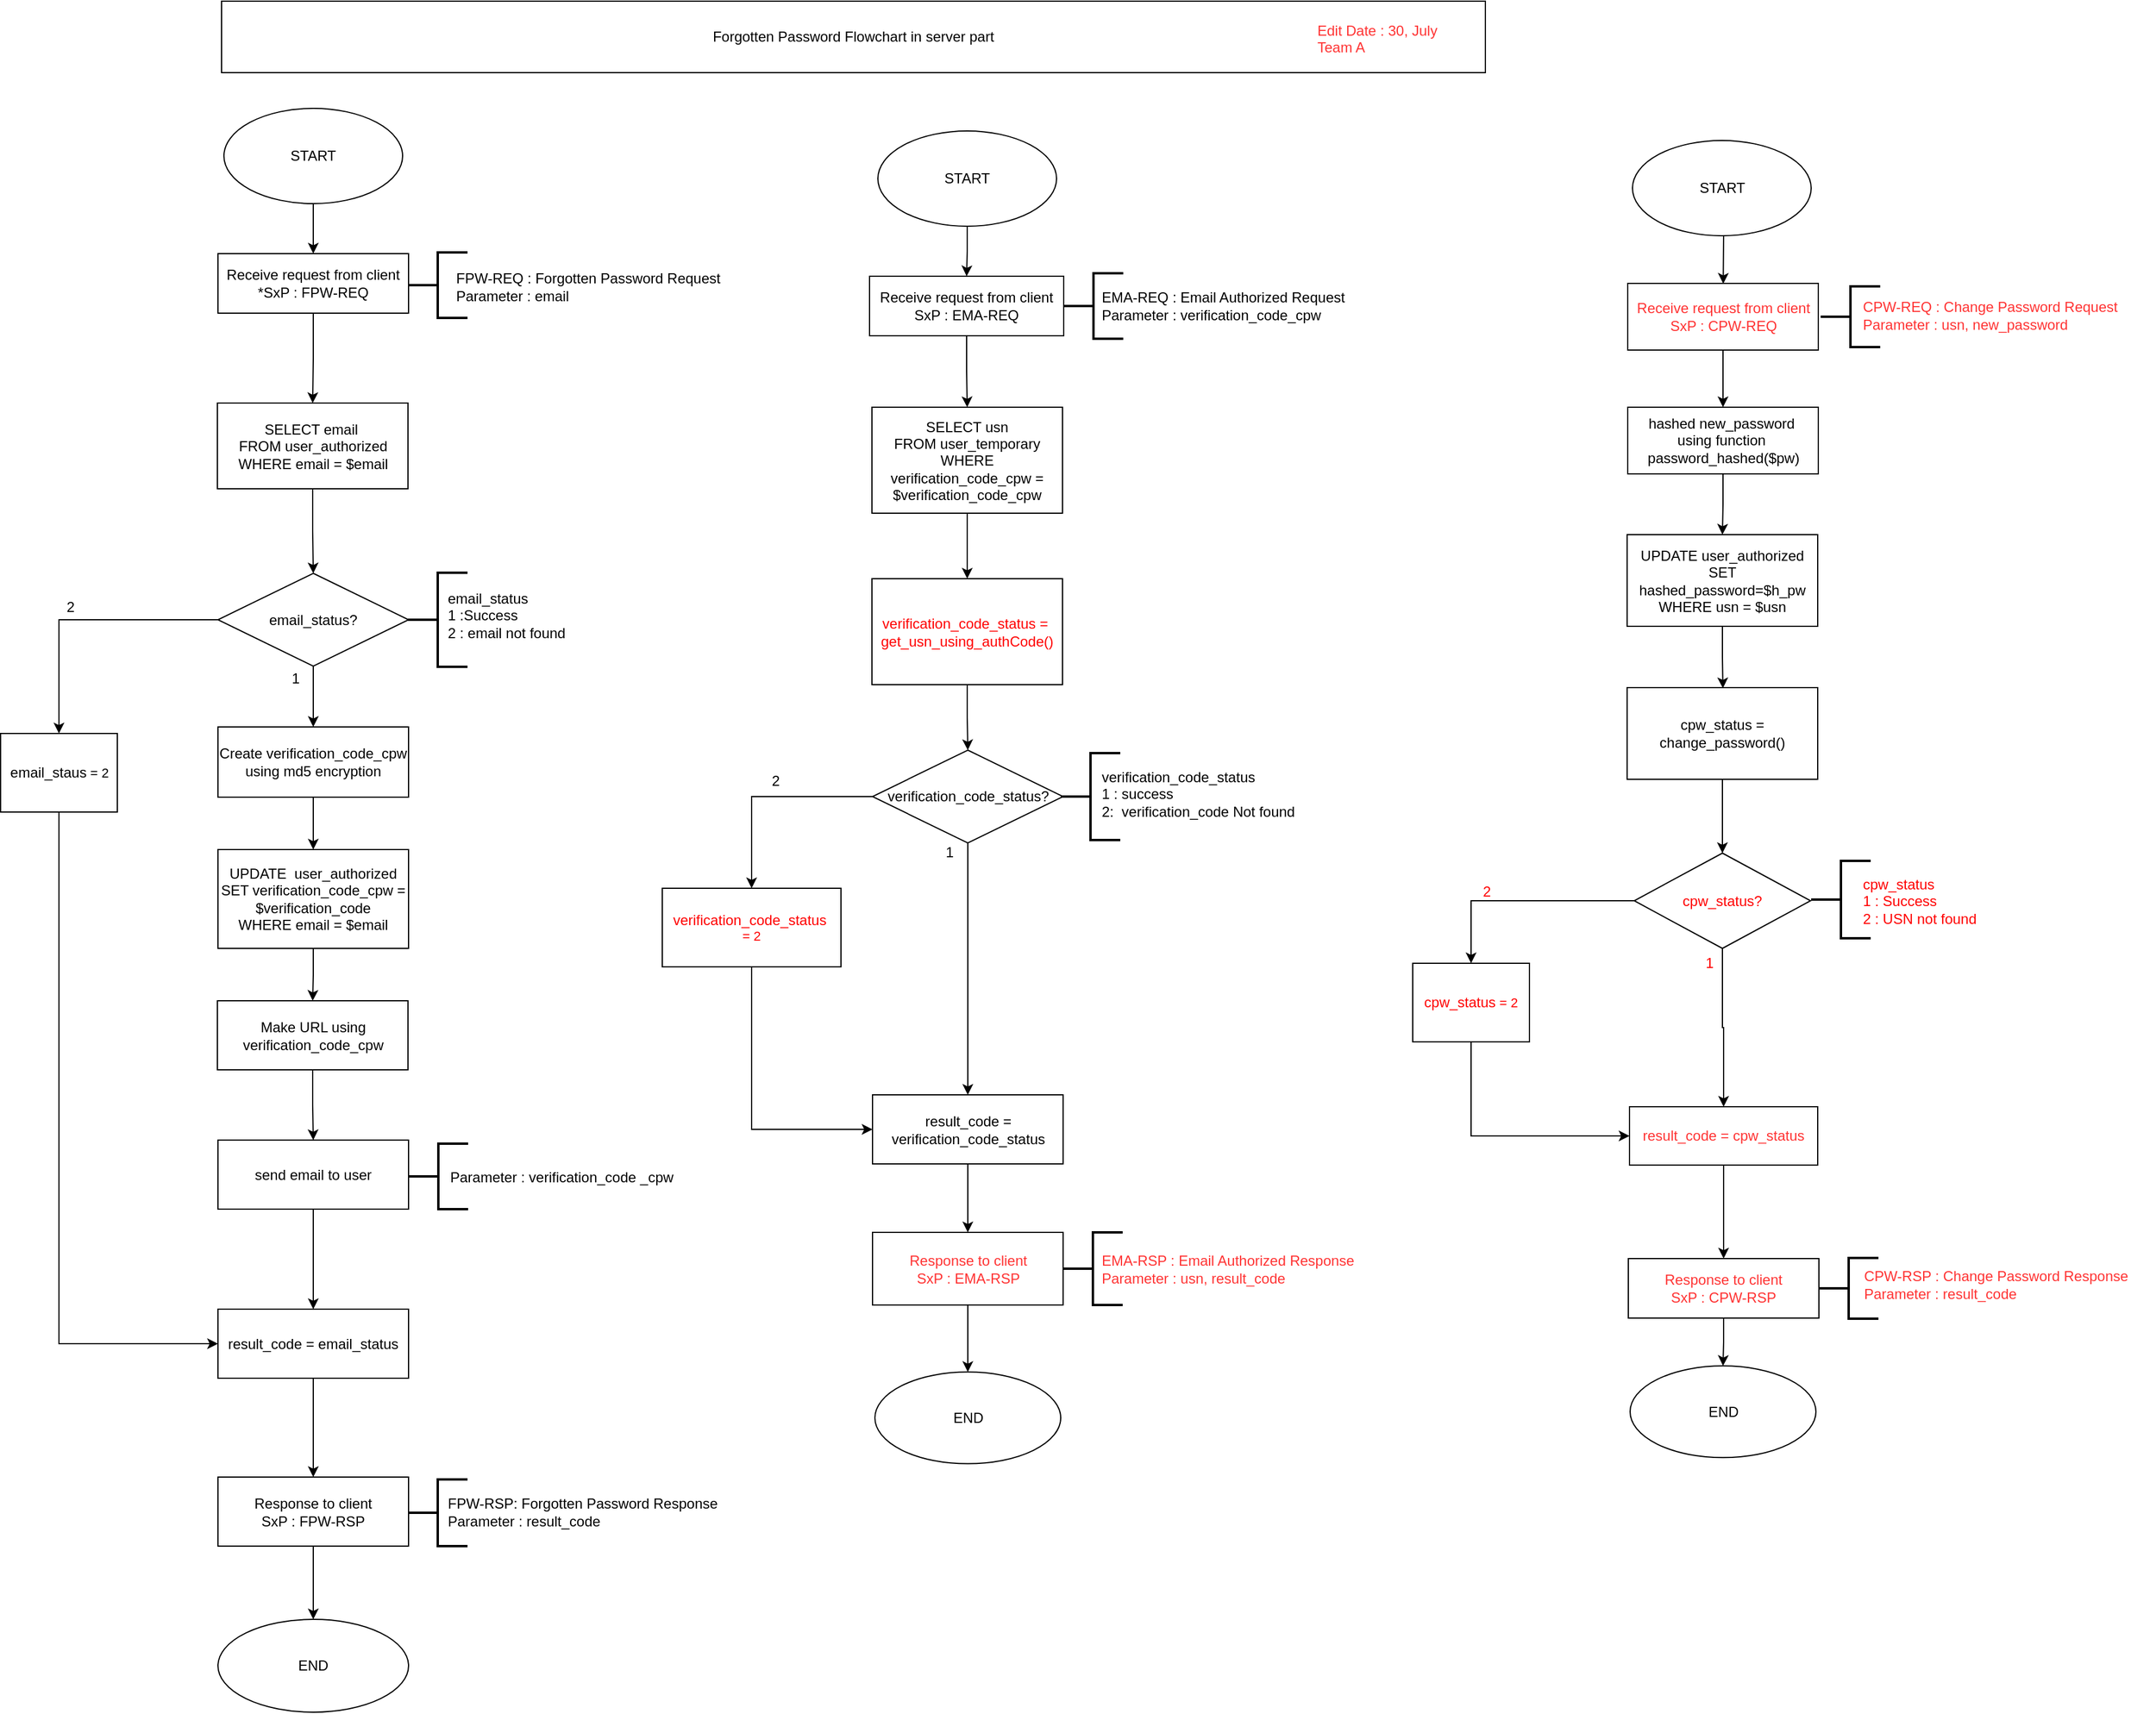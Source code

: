 <mxfile version="11.0.9" type="google"><diagram id="ZWwTRnAku9WoKREd-9b9" name="Page-1"><mxGraphModel dx="1248" dy="708" grid="1" gridSize="10" guides="1" tooltips="1" connect="1" arrows="1" fold="1" page="1" pageScale="1" pageWidth="827" pageHeight="1169" math="0" shadow="0"><root><mxCell id="0"/><mxCell id="1" parent="0"/><mxCell id="Rksa87SdSxiIuaRKe1sX-26" value="" style="edgeStyle=orthogonalEdgeStyle;rounded=0;orthogonalLoop=1;jettySize=auto;html=1;fontColor=#000000;" parent="1" source="RDQzpAea5SJsLIDC-yIP-2" target="Rksa87SdSxiIuaRKe1sX-6" edge="1"><mxGeometry relative="1" as="geometry"/></mxCell><mxCell id="RDQzpAea5SJsLIDC-yIP-2" value="START" style="ellipse;whiteSpace=wrap;html=1;fontColor=#000000;" parent="1" vertex="1"><mxGeometry x="202" y="110" width="150" height="80" as="geometry"/></mxCell><mxCell id="Rksa87SdSxiIuaRKe1sX-28" style="edgeStyle=orthogonalEdgeStyle;rounded=0;orthogonalLoop=1;jettySize=auto;html=1;entryX=0.5;entryY=0;entryDx=0;entryDy=0;fontColor=#000000;" parent="1" source="RDQzpAea5SJsLIDC-yIP-4" target="RDQzpAea5SJsLIDC-yIP-10" edge="1"><mxGeometry relative="1" as="geometry"/></mxCell><mxCell id="RDQzpAea5SJsLIDC-yIP-4" value="Create verification_code_cpw&lt;br&gt;using md5 encryption" style="rounded=0;whiteSpace=wrap;html=1;fontColor=#000000;" parent="1" vertex="1"><mxGeometry x="197" y="629.5" width="160" height="59" as="geometry"/></mxCell><mxCell id="RDQzpAea5SJsLIDC-yIP-6" value="Forgotten Password Flowchart in server part" style="rounded=0;whiteSpace=wrap;html=1;" parent="1" vertex="1"><mxGeometry x="200" y="20" width="1061" height="60" as="geometry"/></mxCell><mxCell id="Rksa87SdSxiIuaRKe1sX-58" style="edgeStyle=orthogonalEdgeStyle;rounded=0;orthogonalLoop=1;jettySize=auto;html=1;entryX=0.5;entryY=0;entryDx=0;entryDy=0;fontColor=#000000;" parent="1" source="RDQzpAea5SJsLIDC-yIP-10" target="RDQzpAea5SJsLIDC-yIP-12" edge="1"><mxGeometry relative="1" as="geometry"><mxPoint x="277.5" y="849.5" as="targetPoint"/></mxGeometry></mxCell><mxCell id="RDQzpAea5SJsLIDC-yIP-10" value="UPDATE&amp;nbsp; user_authorized&lt;br&gt;SET verification_code_cpw = $verification_code&lt;br&gt;WHERE email = $email" style="rounded=0;whiteSpace=wrap;html=1;fontColor=#000000;" parent="1" vertex="1"><mxGeometry x="197" y="732.5" width="160" height="83" as="geometry"/></mxCell><mxCell id="Rksa87SdSxiIuaRKe1sX-30" value="" style="edgeStyle=orthogonalEdgeStyle;rounded=0;orthogonalLoop=1;jettySize=auto;html=1;fontColor=#000000;" parent="1" source="RDQzpAea5SJsLIDC-yIP-12" target="RDQzpAea5SJsLIDC-yIP-25" edge="1"><mxGeometry relative="1" as="geometry"/></mxCell><mxCell id="RDQzpAea5SJsLIDC-yIP-12" value="Make URL using&lt;br&gt;verification_code_cpw" style="rounded=0;whiteSpace=wrap;html=1;fontColor=#000000;" parent="1" vertex="1"><mxGeometry x="196.5" y="859.5" width="160" height="58" as="geometry"/></mxCell><mxCell id="Rksa87SdSxiIuaRKe1sX-61" style="edgeStyle=orthogonalEdgeStyle;rounded=0;orthogonalLoop=1;jettySize=auto;html=1;entryX=0.5;entryY=0;entryDx=0;entryDy=0;fontColor=#000000;" parent="1" source="RDQzpAea5SJsLIDC-yIP-16" target="RDQzpAea5SJsLIDC-yIP-4" edge="1"><mxGeometry relative="1" as="geometry"/></mxCell><mxCell id="sTExIkoCi-V0KqLee53k-9" style="edgeStyle=orthogonalEdgeStyle;rounded=0;orthogonalLoop=1;jettySize=auto;html=1;entryX=0.5;entryY=0;entryDx=0;entryDy=0;fontColor=#000000;" parent="1" source="RDQzpAea5SJsLIDC-yIP-16" target="sTExIkoCi-V0KqLee53k-7" edge="1"><mxGeometry relative="1" as="geometry"/></mxCell><mxCell id="RDQzpAea5SJsLIDC-yIP-16" value="&lt;span style=&quot;white-space: normal&quot;&gt;&lt;font&gt;email_status?&lt;/font&gt;&lt;/span&gt;" style="rhombus;whiteSpace=wrap;html=1;fontColor=#000000;" parent="1" vertex="1"><mxGeometry x="197" y="500.5" width="160" height="78" as="geometry"/></mxCell><mxCell id="sTExIkoCi-V0KqLee53k-19" style="edgeStyle=orthogonalEdgeStyle;rounded=0;orthogonalLoop=1;jettySize=auto;html=1;fontColor=#000000;" parent="1" source="RDQzpAea5SJsLIDC-yIP-25" target="sTExIkoCi-V0KqLee53k-16" edge="1"><mxGeometry relative="1" as="geometry"/></mxCell><mxCell id="RDQzpAea5SJsLIDC-yIP-25" value="send email to user" style="rounded=0;whiteSpace=wrap;html=1;fontColor=#000000;" parent="1" vertex="1"><mxGeometry x="197" y="976.5" width="160" height="58" as="geometry"/></mxCell><mxCell id="RDQzpAea5SJsLIDC-yIP-28" value="END" style="ellipse;whiteSpace=wrap;html=1;fontColor=#000000;" parent="1" vertex="1"><mxGeometry x="197" y="1379" width="160" height="78" as="geometry"/></mxCell><mxCell id="sTExIkoCi-V0KqLee53k-34" style="edgeStyle=orthogonalEdgeStyle;rounded=0;orthogonalLoop=1;jettySize=auto;html=1;entryX=0.5;entryY=0;entryDx=0;entryDy=0;fontColor=#FF0000;" parent="1" source="RDQzpAea5SJsLIDC-yIP-35" target="sTExIkoCi-V0KqLee53k-33" edge="1"><mxGeometry relative="1" as="geometry"/></mxCell><mxCell id="Ohrr6u3NnMaAs7InI-c--9" style="edgeStyle=orthogonalEdgeStyle;rounded=0;orthogonalLoop=1;jettySize=auto;html=1;entryX=0.5;entryY=0;entryDx=0;entryDy=0;fontColor=#FF0000;" parent="1" source="RDQzpAea5SJsLIDC-yIP-35" target="sTExIkoCi-V0KqLee53k-36" edge="1"><mxGeometry relative="1" as="geometry"/></mxCell><mxCell id="RDQzpAea5SJsLIDC-yIP-35" value="&lt;font&gt;verification_code_status?&lt;/font&gt;" style="rhombus;whiteSpace=wrap;html=1;fontColor=#000000;" parent="1" vertex="1"><mxGeometry x="746.5" y="649" width="160" height="78" as="geometry"/></mxCell><mxCell id="RDQzpAea5SJsLIDC-yIP-39" value="1" style="text;html=1;resizable=0;points=[];autosize=1;align=left;verticalAlign=top;spacingTop=-4;fontColor=#000000;" parent="1" vertex="1"><mxGeometry x="257" y="578.5" width="20" height="20" as="geometry"/></mxCell><mxCell id="RDQzpAea5SJsLIDC-yIP-42" value="1" style="text;html=1;resizable=0;points=[];autosize=1;align=left;verticalAlign=top;spacingTop=-4;fontColor=#000000;" parent="1" vertex="1"><mxGeometry x="805.5" y="725" width="20" height="20" as="geometry"/></mxCell><mxCell id="Ko38mM7bx8c7xYQ8o_rZ-8" value="" style="edgeStyle=orthogonalEdgeStyle;rounded=0;orthogonalLoop=1;jettySize=auto;html=1;fontColor=#000000;entryX=0.5;entryY=0;entryDx=0;entryDy=0;" parent="1" source="Rksa87SdSxiIuaRKe1sX-6" target="A1RaCUTM7Ufc54yOiRMy-6" edge="1"><mxGeometry relative="1" as="geometry"><mxPoint x="40" y="449" as="targetPoint"/></mxGeometry></mxCell><mxCell id="Rksa87SdSxiIuaRKe1sX-6" value="Receive request from client&lt;br&gt;*SxP : FPW-REQ" style="rounded=0;whiteSpace=wrap;html=1;fontColor=#000000;" parent="1" vertex="1"><mxGeometry x="197" y="232" width="160" height="50" as="geometry"/></mxCell><mxCell id="sTExIkoCi-V0KqLee53k-28" style="edgeStyle=orthogonalEdgeStyle;rounded=0;orthogonalLoop=1;jettySize=auto;html=1;entryX=0.5;entryY=0;entryDx=0;entryDy=0;fontColor=#000000;" parent="1" source="Rksa87SdSxiIuaRKe1sX-33" target="A1RaCUTM7Ufc54yOiRMy-29" edge="1"><mxGeometry relative="1" as="geometry"/></mxCell><mxCell id="Rksa87SdSxiIuaRKe1sX-33" value="&lt;span&gt;Receive request from client&lt;/span&gt;&lt;br&gt;SxP : EMA-REQ" style="rounded=0;whiteSpace=wrap;html=1;fontColor=#000000;" parent="1" vertex="1"><mxGeometry x="744" y="251" width="163" height="50" as="geometry"/></mxCell><mxCell id="Rksa87SdSxiIuaRKe1sX-42" value="END" style="ellipse;whiteSpace=wrap;html=1;" parent="1" vertex="1"><mxGeometry x="748.5" y="1171.3" width="156" height="77" as="geometry"/></mxCell><mxCell id="Rksa87SdSxiIuaRKe1sX-71" value="" style="strokeWidth=2;html=1;shape=mxgraph.flowchart.annotation_2;align=left;pointerEvents=1;rotation=-180;direction=west;fontColor=#000000;" parent="1" vertex="1"><mxGeometry x="356.5" y="231" width="50" height="55" as="geometry"/></mxCell><mxCell id="Rksa87SdSxiIuaRKe1sX-76" value="FPW-REQ : Forgotten Password Request&lt;br&gt;Parameter : email&amp;nbsp;" style="text;html=1;strokeColor=none;fillColor=none;align=left;verticalAlign=middle;whiteSpace=wrap;rounded=0;fontColor=#000000;" parent="1" vertex="1"><mxGeometry x="394.5" y="250" width="227" height="20" as="geometry"/></mxCell><mxCell id="Rksa87SdSxiIuaRKe1sX-79" value="" style="strokeWidth=2;html=1;shape=mxgraph.flowchart.annotation_2;align=left;pointerEvents=1;rotation=0;fontColor=#000000;" parent="1" vertex="1"><mxGeometry x="907" y="248.5" width="50" height="55" as="geometry"/></mxCell><mxCell id="Rksa87SdSxiIuaRKe1sX-80" value="EMA-REQ : Email Authorized Request&lt;br&gt;Parameter :&amp;nbsp;&lt;span style=&quot;text-align: center&quot;&gt;verification_code_cpw&lt;/span&gt;" style="text;html=1;strokeColor=none;fillColor=none;align=left;verticalAlign=middle;whiteSpace=wrap;rounded=0;fontColor=#000000;" parent="1" vertex="1"><mxGeometry x="937" y="266" width="210" height="20" as="geometry"/></mxCell><mxCell id="Rksa87SdSxiIuaRKe1sX-94" style="edgeStyle=orthogonalEdgeStyle;rounded=0;orthogonalLoop=1;jettySize=auto;html=1;entryX=0.5;entryY=0;entryDx=0;entryDy=0;fontColor=#000000;" parent="1" source="Rksa87SdSxiIuaRKe1sX-89" target="RDQzpAea5SJsLIDC-yIP-28" edge="1"><mxGeometry relative="1" as="geometry"/></mxCell><mxCell id="Rksa87SdSxiIuaRKe1sX-89" value="&lt;span style=&quot;&quot;&gt;Response to client&lt;/span&gt;&lt;br style=&quot;&quot;&gt;&lt;span style=&quot;&quot;&gt;SxP : FPW-RSP&lt;/span&gt;" style="rounded=0;whiteSpace=wrap;html=1;fontColor=#000000;" parent="1" vertex="1"><mxGeometry x="197" y="1259.5" width="160" height="58" as="geometry"/></mxCell><mxCell id="Rksa87SdSxiIuaRKe1sX-95" value="" style="strokeWidth=2;html=1;shape=mxgraph.flowchart.annotation_2;align=left;pointerEvents=1;rotation=-180;direction=west;fontColor=#000000;" parent="1" vertex="1"><mxGeometry x="357" y="979.5" width="50" height="55" as="geometry"/></mxCell><mxCell id="Rksa87SdSxiIuaRKe1sX-96" value="" style="strokeWidth=2;html=1;shape=mxgraph.flowchart.annotation_2;align=left;pointerEvents=1;rotation=-180;direction=west;fontColor=#000000;" parent="1" vertex="1"><mxGeometry x="356.5" y="1261.5" width="50" height="56" as="geometry"/></mxCell><mxCell id="Rksa87SdSxiIuaRKe1sX-97" value="Parameter : verification_code _cpw" style="text;html=1;strokeColor=none;fillColor=none;align=left;verticalAlign=middle;whiteSpace=wrap;rounded=0;fontColor=#000000;" parent="1" vertex="1"><mxGeometry x="390" y="997.5" width="207" height="20" as="geometry"/></mxCell><mxCell id="Rksa87SdSxiIuaRKe1sX-98" value="&lt;span style=&quot;&quot;&gt;FPW-RSP: Forgotten Password Response&lt;br&gt;&lt;/span&gt;Parameter : result_code" style="text;html=1;strokeColor=none;fillColor=none;align=left;verticalAlign=middle;whiteSpace=wrap;rounded=0;fontColor=#000000;" parent="1" vertex="1"><mxGeometry x="388" y="1248.5" width="247" height="80" as="geometry"/></mxCell><mxCell id="Rksa87SdSxiIuaRKe1sX-109" value="" style="edgeStyle=orthogonalEdgeStyle;rounded=0;orthogonalLoop=1;jettySize=auto;html=1;entryX=0.5;entryY=0;entryDx=0;entryDy=0;" parent="1" edge="1"><mxGeometry relative="1" as="geometry"><mxPoint x="1460.667" y="257.333" as="targetPoint"/><mxPoint x="1461" y="210" as="sourcePoint"/><Array as="points"><mxPoint x="1461" y="217"/><mxPoint x="1461" y="217"/></Array></mxGeometry></mxCell><mxCell id="Rksa87SdSxiIuaRKe1sX-121" style="edgeStyle=orthogonalEdgeStyle;rounded=0;orthogonalLoop=1;jettySize=auto;html=1;entryX=0.5;entryY=0;entryDx=0;entryDy=0;" parent="1" source="Rksa87SdSxiIuaRKe1sX-122" target="Rksa87SdSxiIuaRKe1sX-123" edge="1"><mxGeometry relative="1" as="geometry"/></mxCell><mxCell id="Rksa87SdSxiIuaRKe1sX-122" value="Receive request from client&lt;br&gt;SxP : CPW-REQ" style="rounded=0;whiteSpace=wrap;html=1;fontColor=#FF3333;" parent="1" vertex="1"><mxGeometry x="1380.5" y="257" width="160" height="56" as="geometry"/></mxCell><mxCell id="xVlvlutxfPPWHdnZAZFX-2" value="" style="edgeStyle=orthogonalEdgeStyle;rounded=0;orthogonalLoop=1;jettySize=auto;html=1;" parent="1" source="Rksa87SdSxiIuaRKe1sX-123" target="xVlvlutxfPPWHdnZAZFX-1" edge="1"><mxGeometry relative="1" as="geometry"/></mxCell><mxCell id="Rksa87SdSxiIuaRKe1sX-123" value="hashed new_password&amp;nbsp;&lt;br&gt;using function&amp;nbsp;&lt;br&gt;password_hashed($pw)" style="whiteSpace=wrap;html=1;" parent="1" vertex="1"><mxGeometry x="1380.5" y="361" width="160" height="56" as="geometry"/></mxCell><mxCell id="Rksa87SdSxiIuaRKe1sX-124" value="" style="strokeWidth=2;html=1;shape=mxgraph.flowchart.annotation_2;align=left;pointerEvents=1;rotation=0;" parent="1" vertex="1"><mxGeometry x="1542.5" y="259.5" width="50" height="51" as="geometry"/></mxCell><mxCell id="Rksa87SdSxiIuaRKe1sX-125" value="CPW-REQ : Change Password Request&lt;br&gt;Parameter : usn, new_password" style="text;html=1;strokeColor=none;fillColor=none;align=left;verticalAlign=middle;whiteSpace=wrap;rounded=0;fontColor=#FF3333;" parent="1" vertex="1"><mxGeometry x="1576" y="274" width="246" height="20" as="geometry"/></mxCell><mxCell id="Rksa87SdSxiIuaRKe1sX-136" value="END" style="ellipse;whiteSpace=wrap;html=1;" parent="1" vertex="1"><mxGeometry x="1382.5" y="1166.167" width="156" height="77" as="geometry"/></mxCell><mxCell id="A1RaCUTM7Ufc54yOiRMy-36" value="" style="edgeStyle=orthogonalEdgeStyle;rounded=0;orthogonalLoop=1;jettySize=auto;html=1;" parent="1" source="xVlvlutxfPPWHdnZAZFX-1" edge="1"><mxGeometry relative="1" as="geometry"><mxPoint x="1460.412" y="597" as="targetPoint"/></mxGeometry></mxCell><mxCell id="xVlvlutxfPPWHdnZAZFX-1" value="UPDATE user_authorized&lt;br&gt;SET hashed_password=$h_pw&lt;br&gt;WHERE usn = $usn" style="whiteSpace=wrap;html=1;" parent="1" vertex="1"><mxGeometry x="1380" y="468" width="160" height="77" as="geometry"/></mxCell><mxCell id="Ko38mM7bx8c7xYQ8o_rZ-6" value="" style="edgeStyle=orthogonalEdgeStyle;rounded=0;orthogonalLoop=1;jettySize=auto;html=1;fontColor=#000000;" parent="1" source="Ko38mM7bx8c7xYQ8o_rZ-1" target="Rksa87SdSxiIuaRKe1sX-33" edge="1"><mxGeometry relative="1" as="geometry"/></mxCell><mxCell id="Ko38mM7bx8c7xYQ8o_rZ-1" value="START" style="ellipse;whiteSpace=wrap;html=1;" parent="1" vertex="1"><mxGeometry x="751" y="129" width="150" height="80" as="geometry"/></mxCell><mxCell id="Ko38mM7bx8c7xYQ8o_rZ-5" value="START" style="ellipse;whiteSpace=wrap;html=1;" parent="1" vertex="1"><mxGeometry x="1384.5" y="137" width="150" height="80" as="geometry"/></mxCell><mxCell id="Ko38mM7bx8c7xYQ8o_rZ-20" value="" style="edgeStyle=orthogonalEdgeStyle;rounded=0;orthogonalLoop=1;jettySize=auto;html=1;fontColor=#FF3333;" parent="1" source="Ko38mM7bx8c7xYQ8o_rZ-11" target="Rksa87SdSxiIuaRKe1sX-42" edge="1"><mxGeometry relative="1" as="geometry"/></mxCell><mxCell id="Ko38mM7bx8c7xYQ8o_rZ-11" value="&lt;span style=&quot;color: rgb(255 , 51 , 51)&quot;&gt;Response to client&lt;/span&gt;&lt;br style=&quot;color: rgb(255 , 51 , 51)&quot;&gt;&lt;span style=&quot;color: rgb(255 , 51 , 51)&quot;&gt;SxP : EMA-RSP&lt;/span&gt;" style="rounded=0;whiteSpace=wrap;html=1;" parent="1" vertex="1"><mxGeometry x="746.5" y="1054" width="160" height="61" as="geometry"/></mxCell><mxCell id="Ko38mM7bx8c7xYQ8o_rZ-17" value="" style="strokeWidth=2;html=1;shape=mxgraph.flowchart.annotation_2;align=left;pointerEvents=1;rotation=0;" parent="1" vertex="1"><mxGeometry x="906.5" y="1054" width="50" height="61" as="geometry"/></mxCell><mxCell id="Ko38mM7bx8c7xYQ8o_rZ-18" value="EMA-RSP : Email Authorized Response&lt;br&gt;Parameter : usn, result_code" style="text;html=1;strokeColor=none;fillColor=none;align=left;verticalAlign=middle;whiteSpace=wrap;rounded=0;fontColor=#FF3333;" parent="1" vertex="1"><mxGeometry x="937" y="1038.5" width="223" height="93" as="geometry"/></mxCell><mxCell id="Ko38mM7bx8c7xYQ8o_rZ-28" value="" style="edgeStyle=orthogonalEdgeStyle;rounded=0;orthogonalLoop=1;jettySize=auto;html=1;fontColor=#FF3333;" parent="1" source="Ko38mM7bx8c7xYQ8o_rZ-25" target="Rksa87SdSxiIuaRKe1sX-136" edge="1"><mxGeometry relative="1" as="geometry"/></mxCell><mxCell id="Ko38mM7bx8c7xYQ8o_rZ-25" value="&lt;span style=&quot;color: rgb(255 , 51 , 51)&quot;&gt;Response to client&lt;/span&gt;&lt;br style=&quot;color: rgb(255 , 51 , 51)&quot;&gt;&lt;span style=&quot;color: rgb(255 , 51 , 51)&quot;&gt;SxP : CPW-RSP&lt;/span&gt;" style="whiteSpace=wrap;html=1;" parent="1" vertex="1"><mxGeometry x="1381" y="1076" width="160" height="50" as="geometry"/></mxCell><mxCell id="Ko38mM7bx8c7xYQ8o_rZ-26" value="" style="strokeWidth=2;html=1;shape=mxgraph.flowchart.annotation_2;align=left;pointerEvents=1;rotation=0;" parent="1" vertex="1"><mxGeometry x="1534.5" y="742" width="50" height="65" as="geometry"/></mxCell><mxCell id="Ko38mM7bx8c7xYQ8o_rZ-27" value="&lt;span style=&quot;text-align: center;&quot;&gt;cpw_status&lt;/span&gt;&lt;br&gt;1 : Success&amp;nbsp;&lt;br&gt;2 : USN not found" style="text;html=1;strokeColor=none;fillColor=none;align=left;verticalAlign=middle;whiteSpace=wrap;rounded=0;fontColor=#FF0000;" parent="1" vertex="1"><mxGeometry x="1576" y="743" width="114" height="65" as="geometry"/></mxCell><mxCell id="qsnz6N3q0NNxAt2Mchue-1" value="Edit Date : 30, July&lt;br&gt;Team A" style="text;html=1;resizable=0;points=[];autosize=1;align=left;verticalAlign=top;spacingTop=-4;fontColor=#FF3333;" parent="1" vertex="1"><mxGeometry x="1118" y="35" width="120" height="30" as="geometry"/></mxCell><mxCell id="A1RaCUTM7Ufc54yOiRMy-9" value="" style="edgeStyle=orthogonalEdgeStyle;rounded=0;orthogonalLoop=1;jettySize=auto;html=1;exitX=0.5;exitY=1;exitDx=0;exitDy=0;fontColor=#000000;" parent="1" source="A1RaCUTM7Ufc54yOiRMy-6" target="RDQzpAea5SJsLIDC-yIP-16" edge="1"><mxGeometry relative="1" as="geometry"><mxPoint x="277" y="468.5" as="sourcePoint"/></mxGeometry></mxCell><mxCell id="A1RaCUTM7Ufc54yOiRMy-6" value="SELECT email&amp;nbsp;&lt;br&gt;FROM user_authorized&lt;br&gt;WHERE email = $email" style="rounded=0;whiteSpace=wrap;html=1;fontColor=#000000;" parent="1" vertex="1"><mxGeometry x="196.5" y="357.5" width="160" height="72" as="geometry"/></mxCell><mxCell id="A1RaCUTM7Ufc54yOiRMy-10" value="" style="strokeWidth=2;html=1;shape=mxgraph.flowchart.annotation_2;align=left;pointerEvents=1;rotation=-180;direction=west;fontColor=#000000;" parent="1" vertex="1"><mxGeometry x="356.5" y="500" width="50" height="79" as="geometry"/></mxCell><mxCell id="Ohrr6u3NnMaAs7InI-c--7" value="" style="edgeStyle=orthogonalEdgeStyle;rounded=0;orthogonalLoop=1;jettySize=auto;html=1;fontColor=#FF0000;" parent="1" source="A1RaCUTM7Ufc54yOiRMy-29" target="Ohrr6u3NnMaAs7InI-c--6" edge="1"><mxGeometry relative="1" as="geometry"/></mxCell><mxCell id="A1RaCUTM7Ufc54yOiRMy-29" value="SELECT usn&lt;br&gt;FROM user_temporary&lt;br&gt;WHERE verification_code_cpw =&lt;br&gt;$verification_code_cpw" style="rounded=0;whiteSpace=wrap;html=1;fontColor=#000000;" parent="1" vertex="1"><mxGeometry x="746" y="361" width="160" height="89" as="geometry"/></mxCell><mxCell id="A1RaCUTM7Ufc54yOiRMy-33" value="" style="strokeWidth=2;html=1;shape=mxgraph.flowchart.annotation_2;align=left;pointerEvents=1;rotation=0;fontColor=#000000;" parent="1" vertex="1"><mxGeometry x="904.5" y="651.5" width="50" height="73" as="geometry"/></mxCell><mxCell id="A1RaCUTM7Ufc54yOiRMy-34" value="&lt;font&gt;&lt;br&gt;&lt;/font&gt;" style="text;html=1;resizable=0;points=[];autosize=1;align=left;verticalAlign=top;spacingTop=-4;fontColor=#000000;" parent="1" vertex="1"><mxGeometry x="946" y="664.5" width="20" height="20" as="geometry"/></mxCell><mxCell id="sTExIkoCi-V0KqLee53k-15" style="edgeStyle=orthogonalEdgeStyle;rounded=0;orthogonalLoop=1;jettySize=auto;html=1;fontColor=#000000;entryX=0;entryY=0.5;entryDx=0;entryDy=0;exitX=0.5;exitY=1;exitDx=0;exitDy=0;" parent="1" source="sTExIkoCi-V0KqLee53k-7" target="sTExIkoCi-V0KqLee53k-16" edge="1"><mxGeometry relative="1" as="geometry"><mxPoint x="90" y="1111.3" as="targetPoint"/></mxGeometry></mxCell><mxCell id="sTExIkoCi-V0KqLee53k-7" value="&lt;span style=&quot;font-size: 12px&quot;&gt;email_staus&lt;/span&gt;&amp;nbsp;= 2" style="rounded=0;whiteSpace=wrap;html=1;fontColor=#000000;fontSize=11;" parent="1" vertex="1"><mxGeometry x="14.5" y="635" width="98" height="66" as="geometry"/></mxCell><mxCell id="sTExIkoCi-V0KqLee53k-8" value="&lt;font&gt;email_status&lt;br&gt;1 :Success&amp;nbsp;&lt;br&gt;2 : email not found&lt;/font&gt;" style="text;html=1;strokeColor=none;fillColor=none;align=left;verticalAlign=middle;whiteSpace=wrap;rounded=0;fontColor=#000000;" parent="1" vertex="1"><mxGeometry x="388" y="495.5" width="113" height="80" as="geometry"/></mxCell><mxCell id="sTExIkoCi-V0KqLee53k-13" value="2" style="text;html=1;resizable=0;points=[];autosize=1;align=left;verticalAlign=top;spacingTop=-4;fontColor=#000000;" parent="1" vertex="1"><mxGeometry x="68" y="518.5" width="20" height="20" as="geometry"/></mxCell><mxCell id="sTExIkoCi-V0KqLee53k-20" style="edgeStyle=orthogonalEdgeStyle;rounded=0;orthogonalLoop=1;jettySize=auto;html=1;entryX=0.5;entryY=0;entryDx=0;entryDy=0;fontColor=#000000;" parent="1" source="sTExIkoCi-V0KqLee53k-16" target="Rksa87SdSxiIuaRKe1sX-89" edge="1"><mxGeometry relative="1" as="geometry"/></mxCell><mxCell id="sTExIkoCi-V0KqLee53k-16" value="result_code = email_status" style="rounded=0;whiteSpace=wrap;html=1;fontColor=#000000;" parent="1" vertex="1"><mxGeometry x="197" y="1118.5" width="160" height="58" as="geometry"/></mxCell><mxCell id="sTExIkoCi-V0KqLee53k-39" style="edgeStyle=orthogonalEdgeStyle;rounded=0;orthogonalLoop=1;jettySize=auto;html=1;entryX=0;entryY=0.5;entryDx=0;entryDy=0;fontColor=#FF0000;exitX=0.5;exitY=1;exitDx=0;exitDy=0;" parent="1" source="sTExIkoCi-V0KqLee53k-33" target="sTExIkoCi-V0KqLee53k-36" edge="1"><mxGeometry relative="1" as="geometry"/></mxCell><mxCell id="sTExIkoCi-V0KqLee53k-33" value="&lt;span style=&quot;font-size: 12px&quot;&gt;verification_code_status&lt;/span&gt;&amp;nbsp;&lt;br&gt;= 2" style="rounded=0;whiteSpace=wrap;html=1;fontColor=#FF0000;fontSize=11;" parent="1" vertex="1"><mxGeometry x="570" y="765" width="150" height="66" as="geometry"/></mxCell><mxCell id="sTExIkoCi-V0KqLee53k-35" value="2" style="text;html=1;resizable=0;points=[];autosize=1;align=left;verticalAlign=top;spacingTop=-4;fontColor=#000000;" parent="1" vertex="1"><mxGeometry x="660" y="664.5" width="20" height="20" as="geometry"/></mxCell><mxCell id="sTExIkoCi-V0KqLee53k-38" style="edgeStyle=orthogonalEdgeStyle;rounded=0;orthogonalLoop=1;jettySize=auto;html=1;fontColor=#FF0000;" parent="1" source="sTExIkoCi-V0KqLee53k-36" target="Ko38mM7bx8c7xYQ8o_rZ-11" edge="1"><mxGeometry relative="1" as="geometry"/></mxCell><mxCell id="sTExIkoCi-V0KqLee53k-36" value="result_code = verification_code_status" style="rounded=0;whiteSpace=wrap;html=1;fontColor=#000000;" parent="1" vertex="1"><mxGeometry x="746.5" y="938.5" width="160" height="58" as="geometry"/></mxCell><mxCell id="sTExIkoCi-V0KqLee53k-57" style="edgeStyle=orthogonalEdgeStyle;rounded=0;orthogonalLoop=1;jettySize=auto;html=1;fontColor=#FF0000;entryX=0.5;entryY=0;entryDx=0;entryDy=0;" parent="1" source="A1RaCUTM7Ufc54yOiRMy-37" target="sTExIkoCi-V0KqLee53k-55" edge="1"><mxGeometry relative="1" as="geometry"/></mxCell><mxCell id="sTExIkoCi-V0KqLee53k-60" style="edgeStyle=orthogonalEdgeStyle;rounded=0;orthogonalLoop=1;jettySize=auto;html=1;entryX=0.5;entryY=0;entryDx=0;entryDy=0;fontColor=#FF0000;" parent="1" source="A1RaCUTM7Ufc54yOiRMy-37" target="sTExIkoCi-V0KqLee53k-59" edge="1"><mxGeometry relative="1" as="geometry"/></mxCell><mxCell id="A1RaCUTM7Ufc54yOiRMy-37" value="cpw_status?" style="rhombus;whiteSpace=wrap;html=1;fontColor=#FF0000;" parent="1" vertex="1"><mxGeometry x="1386" y="735.5" width="148" height="80" as="geometry"/></mxCell><mxCell id="sTExIkoCi-V0KqLee53k-46" value="&lt;font style=&quot;white-space: nowrap&quot;&gt;verification_code_status&lt;br&gt;1 : success&lt;br&gt;2:&amp;nbsp; verification_code Not found&amp;nbsp;&lt;/font&gt;" style="text;html=1;strokeColor=none;fillColor=none;align=left;verticalAlign=middle;whiteSpace=wrap;rounded=0;fontColor=#000000;" parent="1" vertex="1"><mxGeometry x="937" y="641" width="188" height="90" as="geometry"/></mxCell><mxCell id="A1RaCUTM7Ufc54yOiRMy-43" value="" style="strokeWidth=2;html=1;shape=mxgraph.flowchart.annotation_2;align=left;pointerEvents=1;rotation=0;" parent="1" vertex="1"><mxGeometry x="1541" y="1075.5" width="50" height="51" as="geometry"/></mxCell><mxCell id="A1RaCUTM7Ufc54yOiRMy-44" value="CPW-RSP : Change Password Response&lt;br&gt;Parameter : result_code" style="text;html=1;strokeColor=none;fillColor=none;align=left;verticalAlign=middle;whiteSpace=wrap;rounded=0;fontColor=#FF3333;" parent="1" vertex="1"><mxGeometry x="1577" y="1048.5" width="246" height="99" as="geometry"/></mxCell><mxCell id="sTExIkoCi-V0KqLee53k-56" style="edgeStyle=orthogonalEdgeStyle;rounded=0;orthogonalLoop=1;jettySize=auto;html=1;entryX=0.5;entryY=0;entryDx=0;entryDy=0;fontColor=#FF0000;" parent="1" source="sTExIkoCi-V0KqLee53k-55" target="Ko38mM7bx8c7xYQ8o_rZ-25" edge="1"><mxGeometry relative="1" as="geometry"/></mxCell><mxCell id="sTExIkoCi-V0KqLee53k-55" value="&lt;font color=&quot;#ff3333&quot;&gt;result_code = cpw_status&lt;/font&gt;" style="whiteSpace=wrap;html=1;" parent="1" vertex="1"><mxGeometry x="1382" y="948.5" width="158" height="49" as="geometry"/></mxCell><mxCell id="sTExIkoCi-V0KqLee53k-58" value="1" style="text;html=1;resizable=0;points=[];autosize=1;align=left;verticalAlign=top;spacingTop=-4;fontColor=#FF0000;" parent="1" vertex="1"><mxGeometry x="1444" y="818" width="20" height="20" as="geometry"/></mxCell><mxCell id="sTExIkoCi-V0KqLee53k-61" style="edgeStyle=orthogonalEdgeStyle;rounded=0;orthogonalLoop=1;jettySize=auto;html=1;fontColor=#FF0000;entryX=0;entryY=0.5;entryDx=0;entryDy=0;exitX=0.5;exitY=1;exitDx=0;exitDy=0;" parent="1" source="sTExIkoCi-V0KqLee53k-59" target="sTExIkoCi-V0KqLee53k-55" edge="1"><mxGeometry relative="1" as="geometry"><mxPoint x="1290" y="997" as="targetPoint"/></mxGeometry></mxCell><mxCell id="sTExIkoCi-V0KqLee53k-59" value="&lt;span style=&quot;font-size: 12px;&quot;&gt;cpw_status&lt;/span&gt;&amp;nbsp;= 2" style="rounded=0;whiteSpace=wrap;html=1;fontColor=#FF0000;fontSize=11;" parent="1" vertex="1"><mxGeometry x="1200" y="828" width="98" height="66" as="geometry"/></mxCell><mxCell id="sTExIkoCi-V0KqLee53k-69" value="2" style="text;html=1;resizable=0;points=[];autosize=1;align=left;verticalAlign=top;spacingTop=-4;fontColor=#FF0000;" parent="1" vertex="1"><mxGeometry x="1257" y="758" width="20" height="20" as="geometry"/></mxCell><mxCell id="Ohrr6u3NnMaAs7InI-c--2" value="&lt;font&gt;&lt;br&gt;&lt;/font&gt;" style="text;html=1;resizable=0;points=[];autosize=1;align=left;verticalAlign=top;spacingTop=-4;fontColor=#000000;" parent="1" vertex="1"><mxGeometry x="968" y="811" width="20" height="20" as="geometry"/></mxCell><mxCell id="Ohrr6u3NnMaAs7InI-c--8" value="" style="edgeStyle=orthogonalEdgeStyle;rounded=0;orthogonalLoop=1;jettySize=auto;html=1;fontColor=#FF0000;" parent="1" source="Ohrr6u3NnMaAs7InI-c--6" target="RDQzpAea5SJsLIDC-yIP-35" edge="1"><mxGeometry relative="1" as="geometry"/></mxCell><mxCell id="Ohrr6u3NnMaAs7InI-c--6" value="verification_code_status =&amp;nbsp;&lt;br&gt;get_usn_using_authCode()" style="rounded=0;whiteSpace=wrap;html=1;fontColor=#FF0000;" parent="1" vertex="1"><mxGeometry x="746" y="505" width="160" height="89" as="geometry"/></mxCell><mxCell id="Ohrr6u3NnMaAs7InI-c--13" value="" style="edgeStyle=orthogonalEdgeStyle;rounded=0;orthogonalLoop=1;jettySize=auto;html=1;fontColor=#FF0000;" parent="1" source="Ohrr6u3NnMaAs7InI-c--12" target="A1RaCUTM7Ufc54yOiRMy-37" edge="1"><mxGeometry relative="1" as="geometry"/></mxCell><mxCell id="Ohrr6u3NnMaAs7InI-c--12" value="cpw_status =&lt;br&gt;change_password()" style="whiteSpace=wrap;html=1;" parent="1" vertex="1"><mxGeometry x="1380" y="596.5" width="160" height="77" as="geometry"/></mxCell></root></mxGraphModel></diagram></mxfile>
